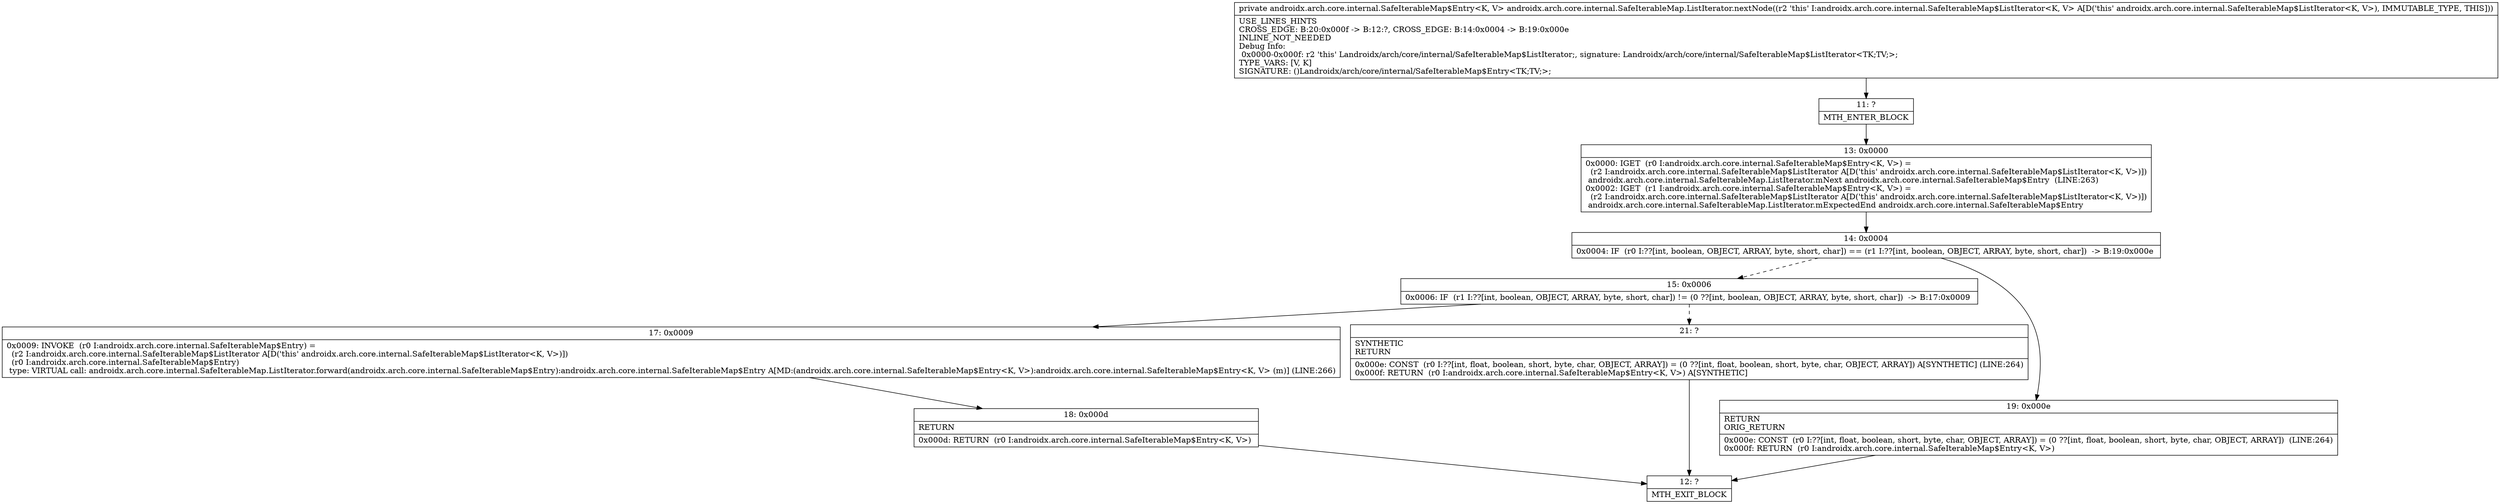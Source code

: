 digraph "CFG forandroidx.arch.core.internal.SafeIterableMap.ListIterator.nextNode()Landroidx\/arch\/core\/internal\/SafeIterableMap$Entry;" {
Node_11 [shape=record,label="{11\:\ ?|MTH_ENTER_BLOCK\l}"];
Node_13 [shape=record,label="{13\:\ 0x0000|0x0000: IGET  (r0 I:androidx.arch.core.internal.SafeIterableMap$Entry\<K, V\>) = \l  (r2 I:androidx.arch.core.internal.SafeIterableMap$ListIterator A[D('this' androidx.arch.core.internal.SafeIterableMap$ListIterator\<K, V\>)])\l androidx.arch.core.internal.SafeIterableMap.ListIterator.mNext androidx.arch.core.internal.SafeIterableMap$Entry  (LINE:263)\l0x0002: IGET  (r1 I:androidx.arch.core.internal.SafeIterableMap$Entry\<K, V\>) = \l  (r2 I:androidx.arch.core.internal.SafeIterableMap$ListIterator A[D('this' androidx.arch.core.internal.SafeIterableMap$ListIterator\<K, V\>)])\l androidx.arch.core.internal.SafeIterableMap.ListIterator.mExpectedEnd androidx.arch.core.internal.SafeIterableMap$Entry \l}"];
Node_14 [shape=record,label="{14\:\ 0x0004|0x0004: IF  (r0 I:??[int, boolean, OBJECT, ARRAY, byte, short, char]) == (r1 I:??[int, boolean, OBJECT, ARRAY, byte, short, char])  \-\> B:19:0x000e \l}"];
Node_15 [shape=record,label="{15\:\ 0x0006|0x0006: IF  (r1 I:??[int, boolean, OBJECT, ARRAY, byte, short, char]) != (0 ??[int, boolean, OBJECT, ARRAY, byte, short, char])  \-\> B:17:0x0009 \l}"];
Node_17 [shape=record,label="{17\:\ 0x0009|0x0009: INVOKE  (r0 I:androidx.arch.core.internal.SafeIterableMap$Entry) = \l  (r2 I:androidx.arch.core.internal.SafeIterableMap$ListIterator A[D('this' androidx.arch.core.internal.SafeIterableMap$ListIterator\<K, V\>)])\l  (r0 I:androidx.arch.core.internal.SafeIterableMap$Entry)\l type: VIRTUAL call: androidx.arch.core.internal.SafeIterableMap.ListIterator.forward(androidx.arch.core.internal.SafeIterableMap$Entry):androidx.arch.core.internal.SafeIterableMap$Entry A[MD:(androidx.arch.core.internal.SafeIterableMap$Entry\<K, V\>):androidx.arch.core.internal.SafeIterableMap$Entry\<K, V\> (m)] (LINE:266)\l}"];
Node_18 [shape=record,label="{18\:\ 0x000d|RETURN\l|0x000d: RETURN  (r0 I:androidx.arch.core.internal.SafeIterableMap$Entry\<K, V\>) \l}"];
Node_12 [shape=record,label="{12\:\ ?|MTH_EXIT_BLOCK\l}"];
Node_21 [shape=record,label="{21\:\ ?|SYNTHETIC\lRETURN\l|0x000e: CONST  (r0 I:??[int, float, boolean, short, byte, char, OBJECT, ARRAY]) = (0 ??[int, float, boolean, short, byte, char, OBJECT, ARRAY]) A[SYNTHETIC] (LINE:264)\l0x000f: RETURN  (r0 I:androidx.arch.core.internal.SafeIterableMap$Entry\<K, V\>) A[SYNTHETIC]\l}"];
Node_19 [shape=record,label="{19\:\ 0x000e|RETURN\lORIG_RETURN\l|0x000e: CONST  (r0 I:??[int, float, boolean, short, byte, char, OBJECT, ARRAY]) = (0 ??[int, float, boolean, short, byte, char, OBJECT, ARRAY])  (LINE:264)\l0x000f: RETURN  (r0 I:androidx.arch.core.internal.SafeIterableMap$Entry\<K, V\>) \l}"];
MethodNode[shape=record,label="{private androidx.arch.core.internal.SafeIterableMap$Entry\<K, V\> androidx.arch.core.internal.SafeIterableMap.ListIterator.nextNode((r2 'this' I:androidx.arch.core.internal.SafeIterableMap$ListIterator\<K, V\> A[D('this' androidx.arch.core.internal.SafeIterableMap$ListIterator\<K, V\>), IMMUTABLE_TYPE, THIS]))  | USE_LINES_HINTS\lCROSS_EDGE: B:20:0x000f \-\> B:12:?, CROSS_EDGE: B:14:0x0004 \-\> B:19:0x000e\lINLINE_NOT_NEEDED\lDebug Info:\l  0x0000\-0x000f: r2 'this' Landroidx\/arch\/core\/internal\/SafeIterableMap$ListIterator;, signature: Landroidx\/arch\/core\/internal\/SafeIterableMap$ListIterator\<TK;TV;\>;\lTYPE_VARS: [V, K]\lSIGNATURE: ()Landroidx\/arch\/core\/internal\/SafeIterableMap$Entry\<TK;TV;\>;\l}"];
MethodNode -> Node_11;Node_11 -> Node_13;
Node_13 -> Node_14;
Node_14 -> Node_15[style=dashed];
Node_14 -> Node_19;
Node_15 -> Node_17;
Node_15 -> Node_21[style=dashed];
Node_17 -> Node_18;
Node_18 -> Node_12;
Node_21 -> Node_12;
Node_19 -> Node_12;
}

